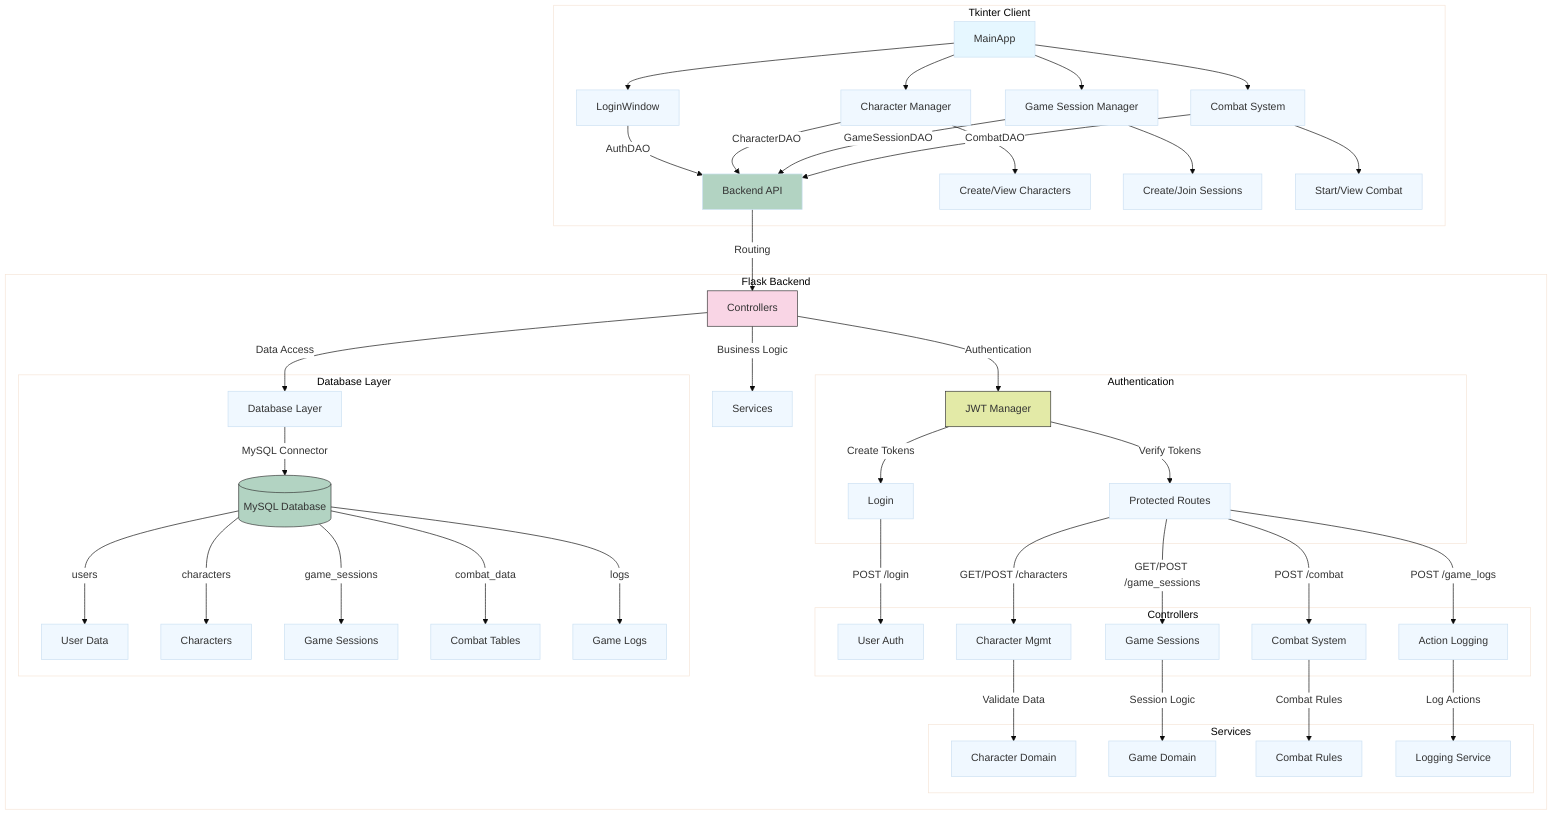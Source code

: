 %%{init: {'theme': 'base', 'themeVariables': { 'primaryColor': '#f0f8ff', 'edgeLabelBackground':'#ffffff'}}}%%
graph TD

    subgraph Frontend[Tkinter Client]
        A[MainApp] --> B[LoginWindow]
        A --> C[Character Manager]
        A --> D[Game Session Manager]
        A --> E[Combat System]
        
        B -->|AuthDAO| F[Backend API]
        C -->|CharacterDAO| F
        D -->|GameSessionDAO| F
        E -->|CombatDAO| F
        
        C --> G[Create/View Characters]
        D --> H[Create/Join Sessions]
        E --> I[Start/View Combat]
    end

    subgraph Backend[Flask Backend]
        F -->|Routing| C1[Controllers]
        C1 -->|Authentication| J[JWT Manager]
        C1 -->|Data Access| D1[Database Layer]
        C1 -->|Business Logic| S[Services]

        subgraph Authentication
            J -->|Create Tokens| L[Login]
            J -->|Verify Tokens| P[Protected Routes]
        end

        subgraph Controllers
            L -->|POST /login| U[User Auth]
            P -->|GET/POST /characters| CH[Character Mgmt]
            P -->|GET/POST /game_sessions| GS[Game Sessions]
            P -->|POST /combat| CM[Combat System]
            P -->|POST /game_logs| GL[Action Logging]
        end

        subgraph Services
            CH -->|Validate Data| CD[Character Domain]
            GS -->|Session Logic| GD[Game Domain]
            CM -->|Combat Rules| CR[Combat Rules]
            GL -->|Log Actions| LD[Logging Service]
        end

        subgraph Database Layer
            D1 -->|MySQL Connector| DB[(MySQL Database)]
            DB -->|users| UD[User Data]
            DB -->|characters| CDB[Characters]
            DB -->|game_sessions| GDB[Game Sessions]
            DB -->|combat_data| CMDB[Combat Tables]
            DB -->|logs| LDB[Game Logs]
        end
    end

    style A fill:#e6f7ff
    style F fill:#b2d3c2
    style DB fill:#b2d3c2,stroke:#333
    style J fill:#e3eaa7,stroke:#333
    style C1 fill:#f9d5e5,stroke:#333